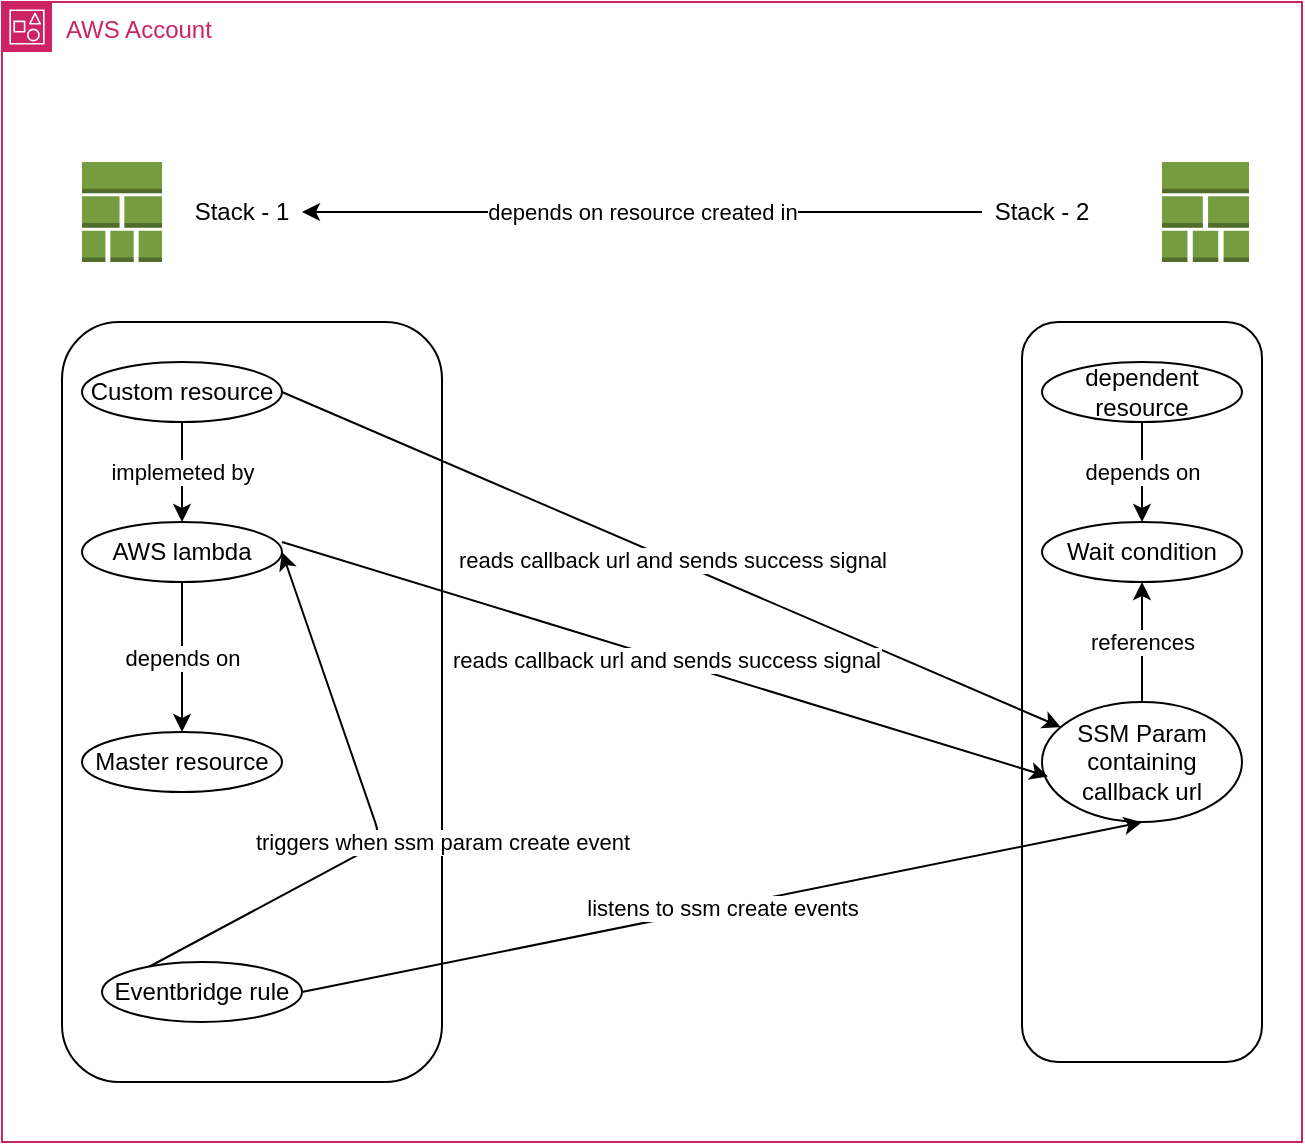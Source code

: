 <mxfile>
    <diagram id="Pm7lD88RYVqIc26DkqTw" name="Page-1">
        <mxGraphModel dx="1399" dy="778" grid="1" gridSize="10" guides="1" tooltips="1" connect="1" arrows="1" fold="1" page="1" pageScale="1" pageWidth="827" pageHeight="1169" background="#ffffff" math="0" shadow="0">
            <root>
                <mxCell id="0"/>
                <mxCell id="1" parent="0"/>
                <mxCell id="2" value="AWS Account" style="points=[[0,0],[0.25,0],[0.5,0],[0.75,0],[1,0],[1,0.25],[1,0.5],[1,0.75],[1,1],[0.75,1],[0.5,1],[0.25,1],[0,1],[0,0.75],[0,0.5],[0,0.25]];outlineConnect=0;gradientColor=none;html=1;whiteSpace=wrap;fontSize=12;fontStyle=0;container=1;pointerEvents=0;collapsible=0;recursiveResize=0;shape=mxgraph.aws4.group;grIcon=mxgraph.aws4.group_account;strokeColor=#CD2264;fillColor=none;verticalAlign=top;align=left;spacingLeft=30;fontColor=#CD2264;dashed=0;" parent="1" vertex="1">
                    <mxGeometry x="80" y="120" width="650" height="570" as="geometry"/>
                </mxCell>
                <mxCell id="5" value="" style="outlineConnect=0;dashed=0;verticalLabelPosition=bottom;verticalAlign=top;align=center;html=1;shape=mxgraph.aws3.stack_aws_cloudformation;fillColor=#759C3E;gradientColor=none;" parent="2" vertex="1">
                    <mxGeometry x="580" y="80" width="43.5" height="50" as="geometry"/>
                </mxCell>
                <mxCell id="3" value="" style="outlineConnect=0;dashed=0;verticalLabelPosition=bottom;verticalAlign=top;align=center;html=1;shape=mxgraph.aws3.stack_aws_cloudformation;fillColor=#759C3E;gradientColor=none;" parent="2" vertex="1">
                    <mxGeometry x="40" y="80" width="40" height="50" as="geometry"/>
                </mxCell>
                <mxCell id="10" value="" style="rounded=1;whiteSpace=wrap;html=1;" parent="2" vertex="1">
                    <mxGeometry x="30" y="160" width="190" height="380" as="geometry"/>
                </mxCell>
                <mxCell id="11" value="" style="rounded=1;whiteSpace=wrap;html=1;" parent="2" vertex="1">
                    <mxGeometry x="510" y="160" width="120" height="370" as="geometry"/>
                </mxCell>
                <mxCell id="12" value="Stack - 1" style="text;html=1;strokeColor=none;fillColor=none;align=center;verticalAlign=middle;whiteSpace=wrap;rounded=0;" parent="2" vertex="1">
                    <mxGeometry x="90" y="90" width="60" height="30" as="geometry"/>
                </mxCell>
                <mxCell id="14" value="depends on resource created in" style="edgeStyle=none;html=1;entryX=1;entryY=0.5;entryDx=0;entryDy=0;" parent="2" source="13" target="12" edge="1">
                    <mxGeometry relative="1" as="geometry"/>
                </mxCell>
                <mxCell id="13" value="Stack - 2" style="text;html=1;strokeColor=none;fillColor=none;align=center;verticalAlign=middle;whiteSpace=wrap;rounded=0;" parent="2" vertex="1">
                    <mxGeometry x="490" y="90" width="60" height="30" as="geometry"/>
                </mxCell>
                <mxCell id="29" value="depends on" style="edgeStyle=none;html=1;exitX=0.5;exitY=1;exitDx=0;exitDy=0;entryX=0.5;entryY=0;entryDx=0;entryDy=0;" parent="2" source="15" target="16" edge="1">
                    <mxGeometry relative="1" as="geometry"/>
                </mxCell>
                <mxCell id="15" value="dependent resource" style="ellipse;whiteSpace=wrap;html=1;" parent="2" vertex="1">
                    <mxGeometry x="520" y="180" width="100" height="30" as="geometry"/>
                </mxCell>
                <mxCell id="16" value="Wait condition" style="ellipse;whiteSpace=wrap;html=1;" parent="2" vertex="1">
                    <mxGeometry x="520" y="260" width="100" height="30" as="geometry"/>
                </mxCell>
                <mxCell id="30" value="references" style="edgeStyle=none;html=1;exitX=0.5;exitY=0;exitDx=0;exitDy=0;entryX=0.5;entryY=1;entryDx=0;entryDy=0;" parent="2" source="17" target="16" edge="1">
                    <mxGeometry relative="1" as="geometry"/>
                </mxCell>
                <mxCell id="17" value="SSM Param containing callback url" style="ellipse;whiteSpace=wrap;html=1;" parent="2" vertex="1">
                    <mxGeometry x="520" y="350" width="100" height="60" as="geometry"/>
                </mxCell>
                <mxCell id="27" value="triggers when ssm param create event" style="edgeStyle=none;html=1;exitX=0;exitY=0.5;exitDx=0;exitDy=0;entryX=1;entryY=0.5;entryDx=0;entryDy=0;" parent="2" source="19" target="22" edge="1">
                    <mxGeometry x="0.017" y="-30" relative="1" as="geometry">
                        <Array as="points">
                            <mxPoint x="190" y="420"/>
                        </Array>
                        <mxPoint x="2" y="10" as="offset"/>
                    </mxGeometry>
                </mxCell>
                <mxCell id="33" value="listens to ssm create events" style="edgeStyle=none;html=1;exitX=1;exitY=0.5;exitDx=0;exitDy=0;entryX=0.5;entryY=0.676;entryDx=0;entryDy=0;entryPerimeter=0;" edge="1" parent="2" source="19" target="11">
                    <mxGeometry relative="1" as="geometry"/>
                </mxCell>
                <mxCell id="19" value="Eventbridge rule" style="ellipse;whiteSpace=wrap;html=1;" parent="2" vertex="1">
                    <mxGeometry x="50" y="480" width="100" height="30" as="geometry"/>
                </mxCell>
                <mxCell id="25" value="implemeted by" style="edgeStyle=none;html=1;entryX=0.5;entryY=0;entryDx=0;entryDy=0;" parent="2" source="21" target="22" edge="1">
                    <mxGeometry relative="1" as="geometry">
                        <mxPoint as="offset"/>
                    </mxGeometry>
                </mxCell>
                <mxCell id="26" value="reads callback url and sends success signal" style="edgeStyle=none;html=1;exitX=1;exitY=0.5;exitDx=0;exitDy=0;" parent="2" source="21" target="17" edge="1">
                    <mxGeometry relative="1" as="geometry"/>
                </mxCell>
                <mxCell id="21" value="Custom resource" style="ellipse;whiteSpace=wrap;html=1;" parent="2" vertex="1">
                    <mxGeometry x="40" y="180" width="100" height="30" as="geometry"/>
                </mxCell>
                <mxCell id="24" value="depends on" style="edgeStyle=none;html=1;entryX=0.5;entryY=0;entryDx=0;entryDy=0;" parent="2" source="22" target="23" edge="1">
                    <mxGeometry relative="1" as="geometry"/>
                </mxCell>
                <mxCell id="28" value="reads callback url and sends success signal" style="edgeStyle=none;html=1;entryX=0.03;entryY=0.62;entryDx=0;entryDy=0;entryPerimeter=0;" parent="2" target="17" edge="1">
                    <mxGeometry relative="1" as="geometry">
                        <mxPoint x="140" y="270" as="sourcePoint"/>
                    </mxGeometry>
                </mxCell>
                <mxCell id="22" value="AWS lambda" style="ellipse;whiteSpace=wrap;html=1;" parent="2" vertex="1">
                    <mxGeometry x="40" y="260" width="100" height="30" as="geometry"/>
                </mxCell>
                <mxCell id="23" value="Master resource" style="ellipse;whiteSpace=wrap;html=1;" parent="2" vertex="1">
                    <mxGeometry x="40" y="365" width="100" height="30" as="geometry"/>
                </mxCell>
            </root>
        </mxGraphModel>
    </diagram>
</mxfile>